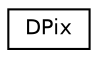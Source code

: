 digraph "Graphical Class Hierarchy"
{
 // LATEX_PDF_SIZE
  edge [fontname="Helvetica",fontsize="10",labelfontname="Helvetica",labelfontsize="10"];
  node [fontname="Helvetica",fontsize="10",shape=record];
  rankdir="LR";
  Node0 [label="DPix",height=0.2,width=0.4,color="black", fillcolor="white", style="filled",URL="$struct_d_pix.html",tooltip=" "];
}
